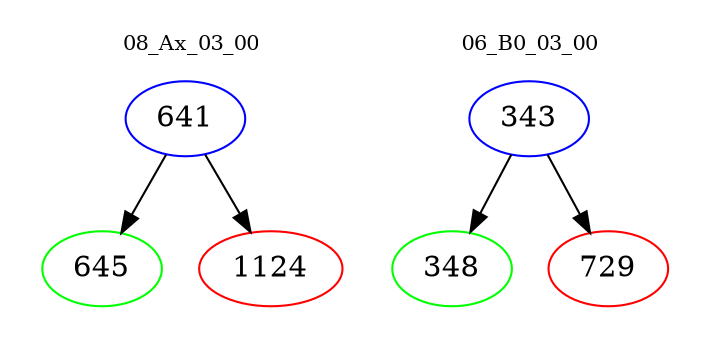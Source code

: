 digraph{
subgraph cluster_0 {
color = white
label = "08_Ax_03_00";
fontsize=10;
T0_641 [label="641", color="blue"]
T0_641 -> T0_645 [color="black"]
T0_645 [label="645", color="green"]
T0_641 -> T0_1124 [color="black"]
T0_1124 [label="1124", color="red"]
}
subgraph cluster_1 {
color = white
label = "06_B0_03_00";
fontsize=10;
T1_343 [label="343", color="blue"]
T1_343 -> T1_348 [color="black"]
T1_348 [label="348", color="green"]
T1_343 -> T1_729 [color="black"]
T1_729 [label="729", color="red"]
}
}
